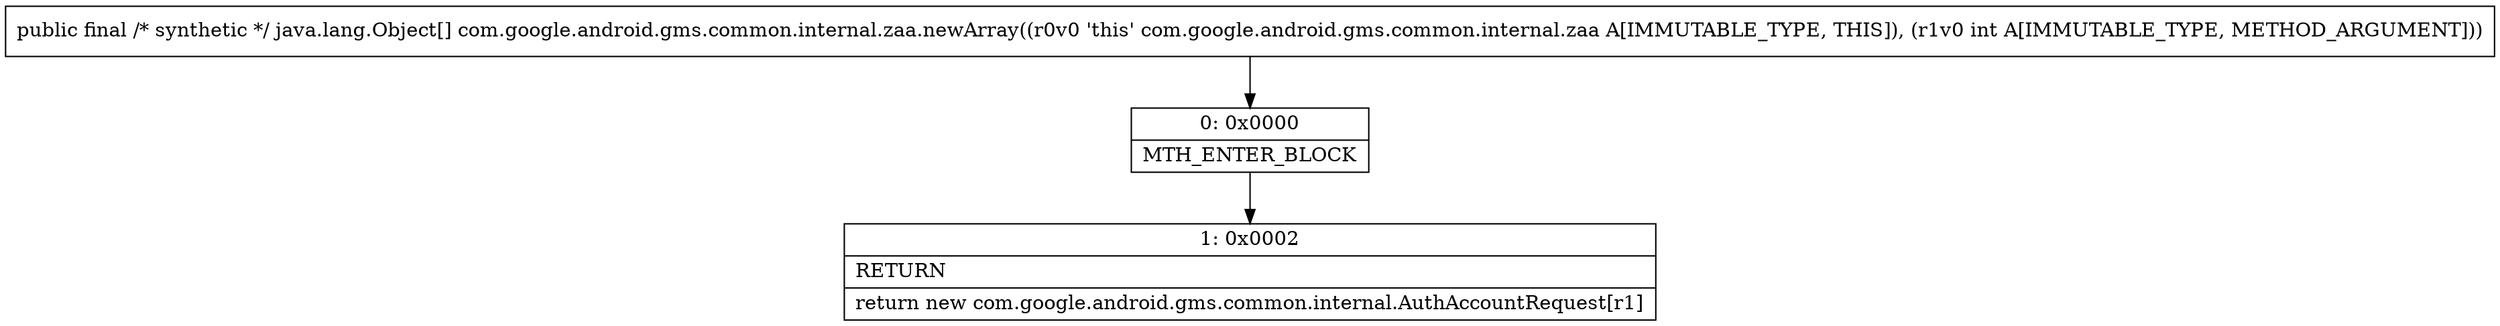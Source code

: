 digraph "CFG forcom.google.android.gms.common.internal.zaa.newArray(I)[Ljava\/lang\/Object;" {
Node_0 [shape=record,label="{0\:\ 0x0000|MTH_ENTER_BLOCK\l}"];
Node_1 [shape=record,label="{1\:\ 0x0002|RETURN\l|return new com.google.android.gms.common.internal.AuthAccountRequest[r1]\l}"];
MethodNode[shape=record,label="{public final \/* synthetic *\/ java.lang.Object[] com.google.android.gms.common.internal.zaa.newArray((r0v0 'this' com.google.android.gms.common.internal.zaa A[IMMUTABLE_TYPE, THIS]), (r1v0 int A[IMMUTABLE_TYPE, METHOD_ARGUMENT])) }"];
MethodNode -> Node_0;
Node_0 -> Node_1;
}

